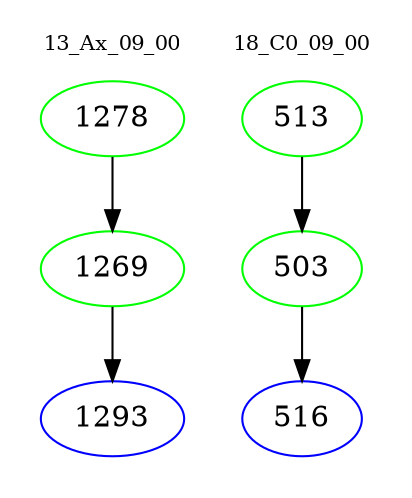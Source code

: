 digraph{
subgraph cluster_0 {
color = white
label = "13_Ax_09_00";
fontsize=10;
T0_1278 [label="1278", color="green"]
T0_1278 -> T0_1269 [color="black"]
T0_1269 [label="1269", color="green"]
T0_1269 -> T0_1293 [color="black"]
T0_1293 [label="1293", color="blue"]
}
subgraph cluster_1 {
color = white
label = "18_C0_09_00";
fontsize=10;
T1_513 [label="513", color="green"]
T1_513 -> T1_503 [color="black"]
T1_503 [label="503", color="green"]
T1_503 -> T1_516 [color="black"]
T1_516 [label="516", color="blue"]
}
}
